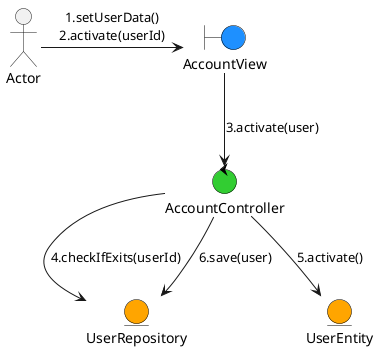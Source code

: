 @startuml ActiveUser

skinparam boundary {
  backgroundColor DodgerBlue
  borderColor black
}

skinparam control {
  backgroundColor LimeGreen
  borderColor black
}

skinparam entity {
  backgroundColor Orange
  borderColor black
}

actor Actor
boundary AccountView
control AccountController
entity UserRepository
entity UserEntity

Actor -right-> (AccountView) : 1.setUserData()\n2.activate(userId)
(AccountView) --> (AccountController) : 3.activate(user)
(AccountController) --> (UserRepository) : 4.checkIfExits(userId)
(AccountController) --> (UserEntity) : 5.activate()
(AccountController) --> (UserRepository) : 6.save(user)

@enduml
